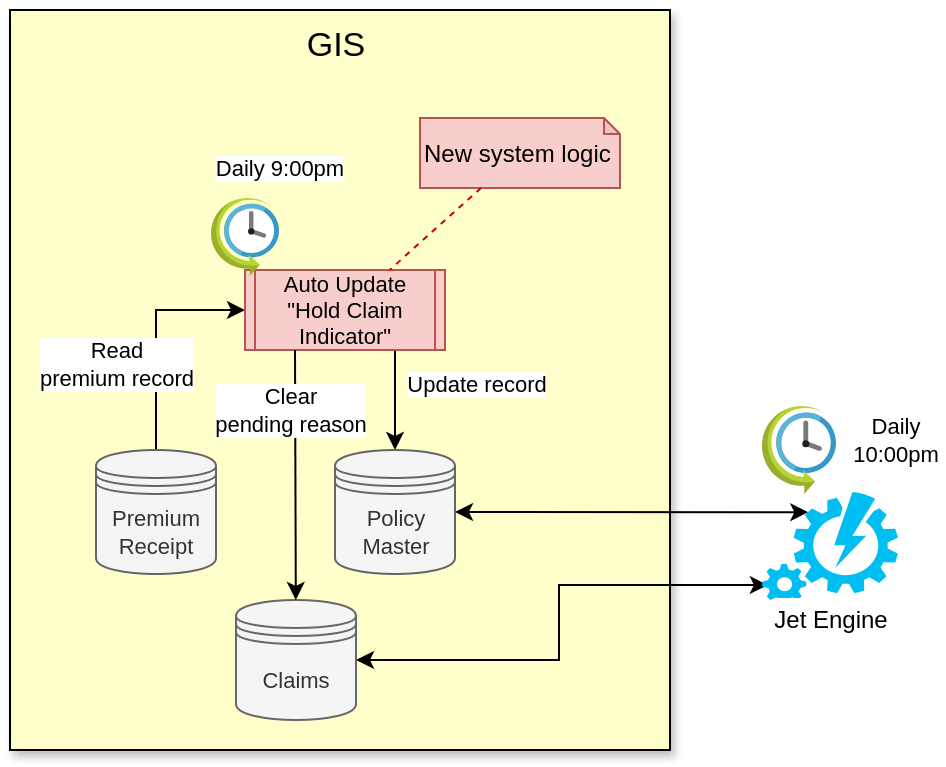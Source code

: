 <mxfile version="11.0.5" type="github"><diagram id="UbLD5GHosNxItqu_mt7v" name="Page-1"><mxGraphModel dx="886" dy="498" grid="1" gridSize="10" guides="1" tooltips="1" connect="1" arrows="1" fold="1" page="1" pageScale="1" pageWidth="850" pageHeight="1100" math="0" shadow="0"><root><mxCell id="0"/><mxCell id="1" parent="0"/><mxCell id="pq85ADgypepzZ4DMZQkl-1" value="" style="rounded=0;whiteSpace=wrap;html=1;labelPosition=center;verticalLabelPosition=top;align=center;verticalAlign=bottom;shadow=1;fillColor=#FFFFCC;" parent="1" vertex="1"><mxGeometry x="220" y="80" width="330" height="370" as="geometry"/></mxCell><mxCell id="pq85ADgypepzZ4DMZQkl-3" value="GIS" style="text;html=1;strokeColor=none;fillColor=none;align=center;verticalAlign=middle;whiteSpace=wrap;rounded=0;fontSize=17;" parent="1" vertex="1"><mxGeometry x="362.5" y="88" width="40" height="20" as="geometry"/></mxCell><mxCell id="pq85ADgypepzZ4DMZQkl-10" value="Read &lt;br&gt;premium record" style="edgeStyle=orthogonalEdgeStyle;rounded=0;orthogonalLoop=1;jettySize=auto;html=1;entryX=0;entryY=0.5;entryDx=0;entryDy=0;fontSize=11;exitX=0.5;exitY=0;exitDx=0;exitDy=0;labelBackgroundColor=#ffffff;" parent="1" source="pq85ADgypepzZ4DMZQkl-6" target="pq85ADgypepzZ4DMZQkl-4" edge="1"><mxGeometry x="-0.238" y="20" relative="1" as="geometry"><mxPoint x="552.5" y="350" as="sourcePoint"/><mxPoint as="offset"/></mxGeometry></mxCell><mxCell id="pq85ADgypepzZ4DMZQkl-11" value="Update record" style="rounded=0;orthogonalLoop=1;jettySize=auto;html=1;fontSize=11;labelBackgroundColor=#ffffff;exitX=0.75;exitY=1;exitDx=0;exitDy=0;entryX=0.5;entryY=0;entryDx=0;entryDy=0;" parent="1" source="pq85ADgypepzZ4DMZQkl-4" target="pq85ADgypepzZ4DMZQkl-7" edge="1"><mxGeometry x="-0.333" y="40" relative="1" as="geometry"><mxPoint as="offset"/></mxGeometry></mxCell><mxCell id="pq85ADgypepzZ4DMZQkl-4" value="Auto Update &quot;Hold Claim Indicator&quot;" style="shape=process;whiteSpace=wrap;html=1;backgroundOutline=1;fontSize=11;size=0.054;fillColor=#f8cecc;strokeColor=#b85450;" parent="1" vertex="1"><mxGeometry x="337.5" y="210" width="100" height="40" as="geometry"/></mxCell><mxCell id="pq85ADgypepzZ4DMZQkl-6" value="&lt;span style=&quot;white-space: normal&quot;&gt;Premium Receipt&lt;/span&gt;" style="shape=datastore;whiteSpace=wrap;html=1;fontSize=11;fillColor=#f5f5f5;strokeColor=#666666;fontColor=#333333;" parent="1" vertex="1"><mxGeometry x="263" y="300" width="60" height="62" as="geometry"/></mxCell><mxCell id="pq85ADgypepzZ4DMZQkl-7" value="&lt;span style=&quot;white-space: normal&quot;&gt;Policy Master&lt;/span&gt;" style="shape=datastore;whiteSpace=wrap;html=1;fontSize=11;fillColor=#f5f5f5;strokeColor=#666666;fontColor=#333333;" parent="1" vertex="1"><mxGeometry x="382.5" y="300" width="60" height="62" as="geometry"/></mxCell><mxCell id="pq85ADgypepzZ4DMZQkl-14" value="" style="aspect=fixed;html=1;perimeter=none;align=center;shadow=0;dashed=0;image;fontSize=12;image=img/lib/mscae/SchedulerJob.svg;spacingTop=-10;" parent="1" vertex="1"><mxGeometry x="320.5" y="174" width="34" height="39" as="geometry"/></mxCell><mxCell id="pq85ADgypepzZ4DMZQkl-18" style="rounded=0;orthogonalLoop=1;jettySize=auto;html=1;labelBackgroundColor=#ffffff;fontSize=11;entryX=1;entryY=0.5;entryDx=0;entryDy=0;startArrow=classic;startFill=1;exitX=0.043;exitY=0.831;exitDx=0;exitDy=0;exitPerimeter=0;edgeStyle=orthogonalEdgeStyle;" parent="1" source="pq85ADgypepzZ4DMZQkl-36" target="pq85ADgypepzZ4DMZQkl-19" edge="1"><mxGeometry relative="1" as="geometry"><mxPoint x="690" y="351" as="sourcePoint"/><mxPoint x="550" y="325" as="targetPoint"/></mxGeometry></mxCell><mxCell id="pq85ADgypepzZ4DMZQkl-20" style="rounded=0;orthogonalLoop=1;jettySize=auto;html=1;entryX=1;entryY=0.5;entryDx=0;entryDy=0;labelBackgroundColor=#ffffff;fontSize=11;startArrow=classic;startFill=1;exitX=0.34;exitY=0.18;exitDx=0;exitDy=0;exitPerimeter=0;" parent="1" source="pq85ADgypepzZ4DMZQkl-36" target="pq85ADgypepzZ4DMZQkl-7" edge="1"><mxGeometry relative="1" as="geometry"><mxPoint x="690" y="346" as="sourcePoint"/></mxGeometry></mxCell><mxCell id="pq85ADgypepzZ4DMZQkl-19" value="&lt;span style=&quot;white-space: normal&quot;&gt;Claims&lt;/span&gt;" style="shape=datastore;whiteSpace=wrap;html=1;fontSize=11;fillColor=#f5f5f5;strokeColor=#666666;fontColor=#333333;" parent="1" vertex="1"><mxGeometry x="333" y="375" width="60" height="60" as="geometry"/></mxCell><mxCell id="pq85ADgypepzZ4DMZQkl-23" value="New system logic" style="shape=note;whiteSpace=wrap;html=1;backgroundOutline=1;darkOpacity=0.05;fontSize=12;size=8;fillColor=#f8cecc;strokeColor=#b85450;align=left;" parent="1" vertex="1"><mxGeometry x="425" y="134" width="100" height="35" as="geometry"/></mxCell><mxCell id="pq85ADgypepzZ4DMZQkl-24" value="" style="endArrow=none;dashed=1;html=1;fontSize=12;fillColor=#d5e8d4;strokeColor=#CC0000;" parent="1" source="pq85ADgypepzZ4DMZQkl-23" target="pq85ADgypepzZ4DMZQkl-4" edge="1"><mxGeometry width="50" height="50" relative="1" as="geometry"><mxPoint x="424.387" y="119.5" as="sourcePoint"/><mxPoint x="330" y="190" as="targetPoint"/></mxGeometry></mxCell><mxCell id="pq85ADgypepzZ4DMZQkl-26" value="" style="aspect=fixed;html=1;perimeter=none;align=center;shadow=0;dashed=0;image;fontSize=12;image=img/lib/mscae/SchedulerJob.svg;labelBackgroundColor=#ffffff;strokeColor=#CC0000;strokeWidth=2;fillColor=none;" parent="1" vertex="1"><mxGeometry x="596" y="278" width="37" height="44" as="geometry"/></mxCell><mxCell id="pq85ADgypepzZ4DMZQkl-35" value="Clear&lt;br&gt;pending reason" style="rounded=0;orthogonalLoop=1;jettySize=auto;html=1;fontSize=11;labelBackgroundColor=#ffffff;exitX=0.25;exitY=1;exitDx=0;exitDy=0;" parent="1" source="pq85ADgypepzZ4DMZQkl-4" target="pq85ADgypepzZ4DMZQkl-19" edge="1"><mxGeometry x="-0.52" y="-3" relative="1" as="geometry"><mxPoint x="423" y="260" as="sourcePoint"/><mxPoint x="422" y="310" as="targetPoint"/><mxPoint as="offset"/></mxGeometry></mxCell><mxCell id="pq85ADgypepzZ4DMZQkl-36" value="&lt;font style=&quot;font-size: 12px&quot;&gt;Jet Engine&lt;/font&gt;" style="verticalLabelPosition=bottom;html=1;verticalAlign=top;align=center;strokeColor=none;fillColor=#00BEF2;shape=mxgraph.azure.automation;pointerEvents=1;shadow=0;dashed=1;labelBackgroundColor=#ffffff;fontSize=17;spacingTop=-10;" parent="1" vertex="1"><mxGeometry x="596" y="321" width="68" height="56" as="geometry"/></mxCell><mxCell id="pq85ADgypepzZ4DMZQkl-37" value="Daily 10:00pm" style="text;html=1;strokeColor=none;fillColor=none;align=center;verticalAlign=middle;whiteSpace=wrap;rounded=0;shadow=0;dashed=1;labelBackgroundColor=#ffffff;fontSize=11;" parent="1" vertex="1"><mxGeometry x="639" y="280" width="48" height="30" as="geometry"/></mxCell><mxCell id="pq85ADgypepzZ4DMZQkl-38" value="Daily 9:00pm" style="text;html=1;strokeColor=none;fillColor=none;align=center;verticalAlign=middle;whiteSpace=wrap;rounded=0;shadow=0;dashed=1;labelBackgroundColor=#ffffff;fontSize=11;" parent="1" vertex="1"><mxGeometry x="320.5" y="149" width="68" height="20" as="geometry"/></mxCell></root></mxGraphModel></diagram></mxfile>